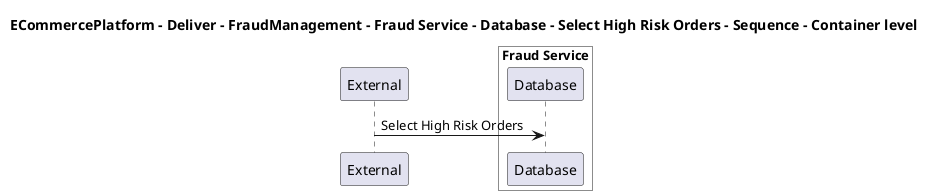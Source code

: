 @startuml

title ECommercePlatform - Deliver - FraudManagement - Fraud Service - Database - Select High Risk Orders - Sequence - Container level

participant "External" as C4InterFlow.SoftwareSystems.ExternalSystem

box "Fraud Service" #White
    participant "Database" as ECommercePlatform.Deliver.FraudManagement.SoftwareSystems.FraudService.Containers.Database
end box


C4InterFlow.SoftwareSystems.ExternalSystem -> ECommercePlatform.Deliver.FraudManagement.SoftwareSystems.FraudService.Containers.Database : Select High Risk Orders


@enduml
